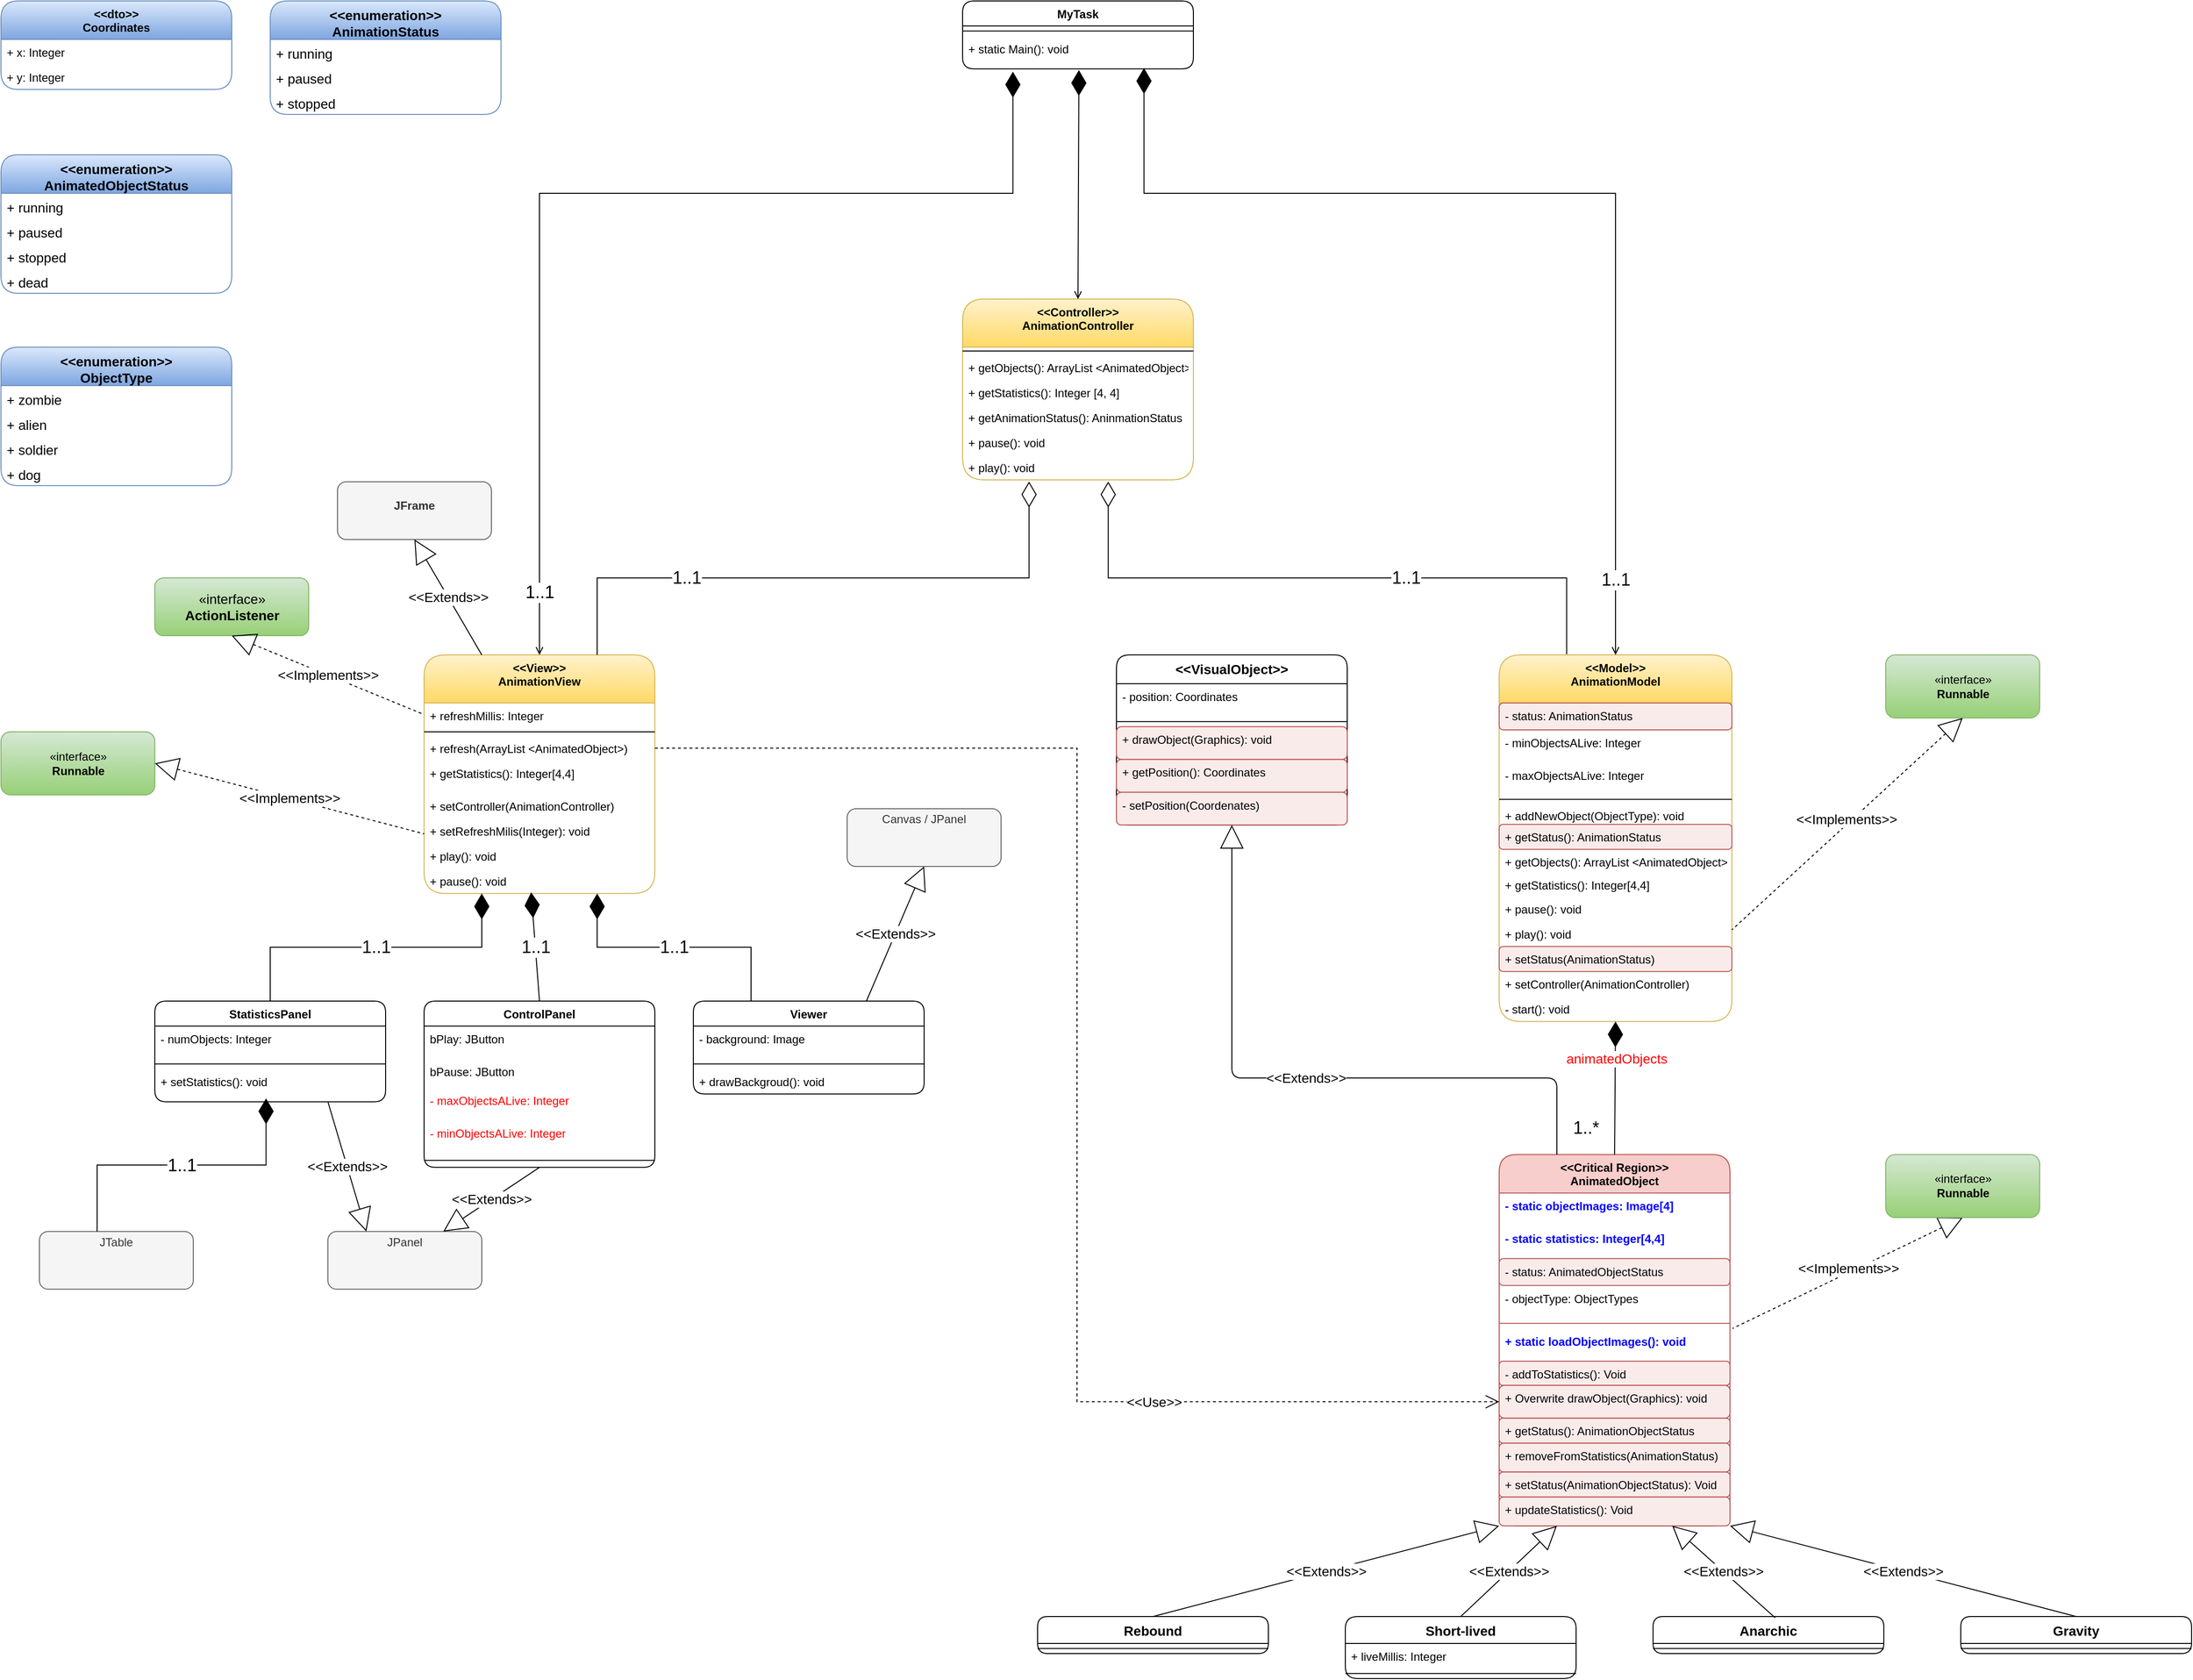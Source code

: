 <mxfile version="20.3.0" type="device"><diagram id="C5RBs43oDa-KdzZeNtuy" name="Page-1"><mxGraphModel dx="1554" dy="1025" grid="1" gridSize="10" guides="1" tooltips="1" connect="1" arrows="1" fold="1" page="0" pageScale="1" pageWidth="1169" pageHeight="827" background="none" math="0" shadow="0"><root><mxCell id="WIyWlLk6GJQsqaUBKTNV-0"/><mxCell id="WIyWlLk6GJQsqaUBKTNV-1" parent="WIyWlLk6GJQsqaUBKTNV-0"/><mxCell id="TBYGI81FPAL8ekolvUQb-0" value="&lt;&lt;View&gt;&gt;&#10;AnimationView" style="swimlane;fontStyle=1;align=center;verticalAlign=top;childLayout=stackLayout;horizontal=1;startSize=50;horizontalStack=0;resizeParent=1;resizeParentMax=0;resizeLast=0;collapsible=1;marginBottom=0;rounded=1;fillColor=#fff2cc;gradientColor=#ffd966;strokeColor=#d6b656;" parent="WIyWlLk6GJQsqaUBKTNV-1" vertex="1"><mxGeometry x="80" y="280" width="240" height="248.108" as="geometry"><mxRectangle x="80" y="280" width="130" height="50" as="alternateBounds"/></mxGeometry></mxCell><mxCell id="xg6dXheCV8di9xFkQ46K-97" value="+ refreshMillis: Integer" style="text;align=left;verticalAlign=top;spacingLeft=4;spacingRight=4;overflow=hidden;rotatable=0;points=[[0,0.5],[1,0.5]];portConstraint=eastwest;rounded=1;" parent="TBYGI81FPAL8ekolvUQb-0" vertex="1"><mxGeometry y="50" width="240" height="26" as="geometry"/></mxCell><mxCell id="TBYGI81FPAL8ekolvUQb-2" value="" style="line;strokeWidth=1;align=left;verticalAlign=middle;spacingTop=-1;spacingLeft=3;spacingRight=3;rotatable=0;labelPosition=right;points=[];portConstraint=eastwest;rounded=1;" parent="TBYGI81FPAL8ekolvUQb-0" vertex="1"><mxGeometry y="76" width="240" height="8" as="geometry"/></mxCell><mxCell id="TBYGI81FPAL8ekolvUQb-3" value="+ refresh(ArrayList &lt;AnimatedObject&gt;)" style="text;align=left;verticalAlign=top;spacingLeft=4;spacingRight=4;overflow=hidden;rotatable=0;points=[[0,0.5],[1,0.5]];portConstraint=eastwest;rounded=1;" parent="TBYGI81FPAL8ekolvUQb-0" vertex="1"><mxGeometry y="84" width="240" height="26" as="geometry"/></mxCell><mxCell id="KF8PF2Elynk4ec4pGokM-12" value="+ getStatistics(): Integer[4,4]" style="text;strokeColor=none;fillColor=none;align=left;verticalAlign=top;spacingLeft=4;spacingRight=4;overflow=hidden;rotatable=0;points=[[0,0.5],[1,0.5]];portConstraint=eastwest;rounded=1;" parent="TBYGI81FPAL8ekolvUQb-0" vertex="1"><mxGeometry y="110" width="240" height="34.108" as="geometry"/></mxCell><mxCell id="DkSP_zraow_0UBcoqIp1-0" value="+ setController(AnimationController)" style="text;align=left;verticalAlign=top;spacingLeft=4;spacingRight=4;overflow=hidden;rotatable=0;points=[[0,0.5],[1,0.5]];portConstraint=eastwest;rounded=1;" parent="TBYGI81FPAL8ekolvUQb-0" vertex="1"><mxGeometry y="144.108" width="240" height="26" as="geometry"/></mxCell><mxCell id="xg6dXheCV8di9xFkQ46K-135" value="+ setRefreshMilis(Integer): void" style="text;align=left;verticalAlign=top;spacingLeft=4;spacingRight=4;overflow=hidden;rotatable=0;points=[[0,0.5],[1,0.5]];portConstraint=eastwest;rounded=1;" parent="TBYGI81FPAL8ekolvUQb-0" vertex="1"><mxGeometry y="170.108" width="240" height="26" as="geometry"/></mxCell><mxCell id="xg6dXheCV8di9xFkQ46K-35" value="+ play(): void" style="text;align=left;verticalAlign=top;spacingLeft=4;spacingRight=4;overflow=hidden;rotatable=0;points=[[0,0.5],[1,0.5]];portConstraint=eastwest;rounded=1;" parent="TBYGI81FPAL8ekolvUQb-0" vertex="1"><mxGeometry y="196.108" width="240" height="26" as="geometry"/></mxCell><mxCell id="xg6dXheCV8di9xFkQ46K-34" value="+ pause(): void" style="text;align=left;verticalAlign=top;spacingLeft=4;spacingRight=4;overflow=hidden;rotatable=0;points=[[0,0.5],[1,0.5]];portConstraint=eastwest;rounded=1;" parent="TBYGI81FPAL8ekolvUQb-0" vertex="1"><mxGeometry y="222.108" width="240" height="26" as="geometry"/></mxCell><mxCell id="TBYGI81FPAL8ekolvUQb-4" value="&lt;&lt;Model&gt;&gt;&#10;AnimationModel" style="swimlane;fontStyle=1;align=center;verticalAlign=top;childLayout=stackLayout;horizontal=1;startSize=50;horizontalStack=0;resizeParent=1;resizeParentMax=0;resizeLast=0;collapsible=1;marginBottom=0;rounded=1;fillColor=#fff2cc;gradientColor=#ffd966;strokeColor=#d6b656;" parent="WIyWlLk6GJQsqaUBKTNV-1" vertex="1"><mxGeometry x="1198" y="280" width="242" height="381.215" as="geometry"><mxRectangle x="1198" y="280" width="128" height="50" as="alternateBounds"/></mxGeometry></mxCell><mxCell id="xg6dXheCV8di9xFkQ46K-12" value="- status: AnimationStatus" style="text;strokeColor=#b85450;fillColor=#FAEBEB;align=left;verticalAlign=top;spacingLeft=4;spacingRight=4;overflow=hidden;rotatable=0;points=[[0,0.5],[1,0.5]];portConstraint=eastwest;rounded=1;" parent="TBYGI81FPAL8ekolvUQb-4" vertex="1"><mxGeometry y="50" width="242" height="28" as="geometry"/></mxCell><mxCell id="RLhkwnvC34NCotyU4-IM-1" value="- minObjectsALive: Integer" style="text;strokeColor=none;fillColor=none;align=left;verticalAlign=top;spacingLeft=4;spacingRight=4;overflow=hidden;rotatable=0;points=[[0,0.5],[1,0.5]];portConstraint=eastwest;rounded=1;" parent="TBYGI81FPAL8ekolvUQb-4" vertex="1"><mxGeometry y="78" width="242" height="34.108" as="geometry"/></mxCell><mxCell id="RLhkwnvC34NCotyU4-IM-2" value="- maxObjectsALive: Integer" style="text;strokeColor=none;fillColor=none;align=left;verticalAlign=top;spacingLeft=4;spacingRight=4;overflow=hidden;rotatable=0;points=[[0,0.5],[1,0.5]];portConstraint=eastwest;rounded=1;" parent="TBYGI81FPAL8ekolvUQb-4" vertex="1"><mxGeometry y="112.108" width="242" height="34.108" as="geometry"/></mxCell><mxCell id="TBYGI81FPAL8ekolvUQb-6" value="" style="line;strokeWidth=1;align=left;verticalAlign=middle;spacingTop=-1;spacingLeft=3;spacingRight=3;rotatable=0;labelPosition=right;points=[];portConstraint=eastwest;rounded=1;" parent="TBYGI81FPAL8ekolvUQb-4" vertex="1"><mxGeometry y="146.215" width="242" height="8" as="geometry"/></mxCell><mxCell id="xg6dXheCV8di9xFkQ46K-152" value="+ addNewObject(ObjectType): void" style="text;strokeColor=none;fillColor=none;align=left;verticalAlign=top;spacingLeft=4;spacingRight=4;overflow=hidden;rotatable=0;points=[[0,0.5],[1,0.5]];portConstraint=eastwest;rounded=1;" parent="TBYGI81FPAL8ekolvUQb-4" vertex="1"><mxGeometry y="154.215" width="242" height="22" as="geometry"/></mxCell><mxCell id="xg6dXheCV8di9xFkQ46K-62" value="+ getStatus(): AnimationStatus" style="text;align=left;verticalAlign=top;spacingLeft=4;spacingRight=4;overflow=hidden;rotatable=0;points=[[0,0.5],[1,0.5]];portConstraint=eastwest;rounded=1;fillColor=#FAEBEB;strokeColor=#b85450;" parent="TBYGI81FPAL8ekolvUQb-4" vertex="1"><mxGeometry y="176.215" width="242" height="26" as="geometry"/></mxCell><mxCell id="xg6dXheCV8di9xFkQ46K-5" value="+ getObjects(): ArrayList &lt;AnimatedObject&gt;" style="text;align=left;verticalAlign=top;spacingLeft=4;spacingRight=4;overflow=hidden;rotatable=0;points=[[0,0.5],[1,0.5]];portConstraint=eastwest;rounded=1;" parent="TBYGI81FPAL8ekolvUQb-4" vertex="1"><mxGeometry y="202.215" width="242" height="24" as="geometry"/></mxCell><mxCell id="PwsueXVih4O6pAHLc2CG-0" value="+ getStatistics(): Integer[4,4]" style="text;align=left;verticalAlign=top;spacingLeft=4;spacingRight=4;overflow=hidden;rotatable=0;points=[[0,0.5],[1,0.5]];portConstraint=eastwest;rounded=1;" parent="TBYGI81FPAL8ekolvUQb-4" vertex="1"><mxGeometry y="226.215" width="242" height="25" as="geometry"/></mxCell><mxCell id="TBYGI81FPAL8ekolvUQb-7" value="+ pause(): void" style="text;align=left;verticalAlign=top;spacingLeft=4;spacingRight=4;overflow=hidden;rotatable=0;points=[[0,0.5],[1,0.5]];portConstraint=eastwest;rounded=1;" parent="TBYGI81FPAL8ekolvUQb-4" vertex="1"><mxGeometry y="251.215" width="242" height="26" as="geometry"/></mxCell><mxCell id="xg6dXheCV8di9xFkQ46K-61" value="+ play(): void" style="text;align=left;verticalAlign=top;spacingLeft=4;spacingRight=4;overflow=hidden;rotatable=0;points=[[0,0.5],[1,0.5]];portConstraint=eastwest;rounded=1;" parent="TBYGI81FPAL8ekolvUQb-4" vertex="1"><mxGeometry y="277.215" width="242" height="26" as="geometry"/></mxCell><mxCell id="DkSP_zraow_0UBcoqIp1-2" value="+ setStatus(AnimationStatus)" style="text;align=left;verticalAlign=top;spacingLeft=4;spacingRight=4;overflow=hidden;rotatable=0;points=[[0,0.5],[1,0.5]];portConstraint=eastwest;rounded=1;fillColor=#FAEBEB;strokeColor=#b85450;" parent="TBYGI81FPAL8ekolvUQb-4" vertex="1"><mxGeometry y="303.215" width="242" height="26" as="geometry"/></mxCell><mxCell id="DkSP_zraow_0UBcoqIp1-1" value="+ setController(AnimationController)" style="text;align=left;verticalAlign=top;spacingLeft=4;spacingRight=4;overflow=hidden;rotatable=0;points=[[0,0.5],[1,0.5]];portConstraint=eastwest;rounded=1;" parent="TBYGI81FPAL8ekolvUQb-4" vertex="1"><mxGeometry y="329.215" width="242" height="26" as="geometry"/></mxCell><mxCell id="xg6dXheCV8di9xFkQ46K-6" value="- start(): void" style="text;align=left;verticalAlign=top;spacingLeft=4;spacingRight=4;overflow=hidden;rotatable=0;points=[[0,0.5],[1,0.5]];portConstraint=eastwest;rounded=1;" parent="TBYGI81FPAL8ekolvUQb-4" vertex="1"><mxGeometry y="355.215" width="242" height="26" as="geometry"/></mxCell><mxCell id="TBYGI81FPAL8ekolvUQb-8" value="&lt;&lt;Controller&gt;&gt;&#10;AnimationController" style="swimlane;fontStyle=1;align=center;verticalAlign=top;childLayout=stackLayout;horizontal=1;startSize=50;horizontalStack=0;resizeParent=1;resizeParentMax=0;resizeLast=0;collapsible=1;marginBottom=0;rounded=1;fillColor=#fff2cc;gradientColor=#ffd966;strokeColor=#d6b656;" parent="WIyWlLk6GJQsqaUBKTNV-1" vertex="1"><mxGeometry x="640" y="-90" width="240" height="188" as="geometry"/></mxCell><mxCell id="TBYGI81FPAL8ekolvUQb-10" value="" style="line;strokeWidth=1;align=left;verticalAlign=middle;spacingTop=-1;spacingLeft=3;spacingRight=3;rotatable=0;labelPosition=right;points=[];portConstraint=eastwest;rounded=1;" parent="TBYGI81FPAL8ekolvUQb-8" vertex="1"><mxGeometry y="50" width="240" height="8" as="geometry"/></mxCell><mxCell id="xg6dXheCV8di9xFkQ46K-141" value="+ getObjects(): ArrayList &lt;AnimatedObject&gt;" style="text;align=left;verticalAlign=top;spacingLeft=4;spacingRight=4;overflow=hidden;rotatable=0;points=[[0,0.5],[1,0.5]];portConstraint=eastwest;rounded=1;" parent="TBYGI81FPAL8ekolvUQb-8" vertex="1"><mxGeometry y="58" width="240" height="26" as="geometry"/></mxCell><mxCell id="xg6dXheCV8di9xFkQ46K-143" value="+ getStatistics(): Integer [4, 4]" style="text;align=left;verticalAlign=top;spacingLeft=4;spacingRight=4;overflow=hidden;rotatable=0;points=[[0,0.5],[1,0.5]];portConstraint=eastwest;rounded=1;" parent="TBYGI81FPAL8ekolvUQb-8" vertex="1"><mxGeometry y="84" width="240" height="26" as="geometry"/></mxCell><mxCell id="xg6dXheCV8di9xFkQ46K-144" value="+ getAnimationStatus(): AninmationStatus" style="text;align=left;verticalAlign=top;spacingLeft=4;spacingRight=4;overflow=hidden;rotatable=0;points=[[0,0.5],[1,0.5]];portConstraint=eastwest;rounded=1;" parent="TBYGI81FPAL8ekolvUQb-8" vertex="1"><mxGeometry y="110" width="240" height="26" as="geometry"/></mxCell><mxCell id="TBYGI81FPAL8ekolvUQb-11" value="+ pause(): void" style="text;align=left;verticalAlign=top;spacingLeft=4;spacingRight=4;overflow=hidden;rotatable=0;points=[[0,0.5],[1,0.5]];portConstraint=eastwest;rounded=1;" parent="TBYGI81FPAL8ekolvUQb-8" vertex="1"><mxGeometry y="136" width="240" height="26" as="geometry"/></mxCell><mxCell id="xg6dXheCV8di9xFkQ46K-63" value="+ play(): void" style="text;align=left;verticalAlign=top;spacingLeft=4;spacingRight=4;overflow=hidden;rotatable=0;points=[[0,0.5],[1,0.5]];portConstraint=eastwest;rounded=1;" parent="TBYGI81FPAL8ekolvUQb-8" vertex="1"><mxGeometry y="162" width="240" height="26" as="geometry"/></mxCell><mxCell id="TBYGI81FPAL8ekolvUQb-16" value="&amp;lt;&amp;lt;Implements&amp;gt;&amp;gt;" style="rounded=1;orthogonalLoop=1;jettySize=auto;html=1;strokeWidth=1;startArrow=block;startFill=0;endArrow=none;endFill=0;startSize=22;endSize=18;dashed=1;exitX=0.5;exitY=1;exitDx=0;exitDy=0;fontSize=14;entryX=1.011;entryY=0.001;entryDx=0;entryDy=0;entryPerimeter=0;" parent="WIyWlLk6GJQsqaUBKTNV-1" source="TBYGI81FPAL8ekolvUQb-17" target="xg6dXheCV8di9xFkQ46K-130" edge="1"><mxGeometry x="-0.017" y="-4" relative="1" as="geometry"><mxPoint x="777" y="754" as="targetPoint"/><mxPoint x="997" y="64" as="sourcePoint"/><mxPoint as="offset"/></mxGeometry></mxCell><mxCell id="TBYGI81FPAL8ekolvUQb-17" value="«interface»&lt;br&gt;&lt;b&gt;Runnable&lt;/b&gt;" style="html=1;rounded=1;fillColor=#d5e8d4;strokeColor=#82b366;gradientColor=#97d077;" parent="WIyWlLk6GJQsqaUBKTNV-1" vertex="1"><mxGeometry x="1600" y="799.59" width="160" height="65.59" as="geometry"/></mxCell><mxCell id="smIL5jBDg6Rh2xBBt4vt-1" value="&lt;&lt;Critical Region&gt;&gt;&#10;AnimatedObject" style="swimlane;fontStyle=1;align=center;verticalAlign=top;childLayout=stackLayout;horizontal=1;startSize=40;horizontalStack=0;resizeParent=1;resizeParentMax=0;resizeLast=0;collapsible=1;marginBottom=0;rounded=1;fillColor=#F8CECC;strokeColor=#b85450;" parent="WIyWlLk6GJQsqaUBKTNV-1" vertex="1"><mxGeometry x="1198" y="799.59" width="240" height="386.112" as="geometry"><mxRectangle x="1198" y="799.59" width="148" height="41" as="alternateBounds"/></mxGeometry></mxCell><mxCell id="xg6dXheCV8di9xFkQ46K-47" value="- static objectImages: Image[4]" style="text;strokeColor=none;fillColor=none;align=left;verticalAlign=top;spacingLeft=4;spacingRight=4;overflow=hidden;rotatable=0;points=[[0,0.5],[1,0.5]];portConstraint=eastwest;rounded=1;fontColor=#0000FF;fontStyle=1" parent="smIL5jBDg6Rh2xBBt4vt-1" vertex="1"><mxGeometry y="40" width="240" height="34.108" as="geometry"/></mxCell><mxCell id="xg6dXheCV8di9xFkQ46K-142" value="- static statistics: Integer[4,4]" style="text;strokeColor=none;fillColor=none;align=left;verticalAlign=top;spacingLeft=4;spacingRight=4;overflow=hidden;rotatable=0;points=[[0,0.5],[1,0.5]];portConstraint=eastwest;rounded=1;fontColor=#0000FF;fontStyle=1" parent="smIL5jBDg6Rh2xBBt4vt-1" vertex="1"><mxGeometry y="74.108" width="240" height="34.108" as="geometry"/></mxCell><mxCell id="KF8PF2Elynk4ec4pGokM-1" value="- status: AnimatedObjectStatus" style="text;strokeColor=#b85450;fillColor=#FAEBEB;align=left;verticalAlign=top;spacingLeft=4;spacingRight=4;overflow=hidden;rotatable=0;points=[[0,0.5],[1,0.5]];portConstraint=eastwest;rounded=1;" parent="smIL5jBDg6Rh2xBBt4vt-1" vertex="1"><mxGeometry y="108.215" width="240" height="28" as="geometry"/></mxCell><mxCell id="xg6dXheCV8di9xFkQ46K-55" value="- objectType: ObjectTypes" style="text;strokeColor=none;fillColor=none;align=left;verticalAlign=top;spacingLeft=4;spacingRight=4;overflow=hidden;rotatable=0;points=[[0,0.5],[1,0.5]];portConstraint=eastwest;rounded=1;" parent="smIL5jBDg6Rh2xBBt4vt-1" vertex="1"><mxGeometry y="136.215" width="240" height="34.108" as="geometry"/></mxCell><mxCell id="smIL5jBDg6Rh2xBBt4vt-3" value="" style="line;strokeWidth=1;fillColor=none;align=left;verticalAlign=middle;spacingTop=-1;spacingLeft=3;spacingRight=3;rotatable=0;labelPosition=right;points=[];portConstraint=eastwest;strokeColor=inherit;rounded=1;" parent="smIL5jBDg6Rh2xBBt4vt-1" vertex="1"><mxGeometry y="170.323" width="240" height="10.495" as="geometry"/></mxCell><mxCell id="xg6dXheCV8di9xFkQ46K-130" value="+ static loadObjectImages(): void" style="text;strokeColor=none;fillColor=none;align=left;verticalAlign=top;spacingLeft=4;spacingRight=4;overflow=hidden;rotatable=0;points=[[0,0.5],[1,0.5]];portConstraint=eastwest;rounded=1;fontStyle=1;fontColor=#0000FF;" parent="smIL5jBDg6Rh2xBBt4vt-1" vertex="1"><mxGeometry y="180.817" width="240" height="34.108" as="geometry"/></mxCell><mxCell id="KF8PF2Elynk4ec4pGokM-2" value="- addToStatistics(): Void" style="text;align=left;verticalAlign=top;spacingLeft=4;spacingRight=4;overflow=hidden;rotatable=0;points=[[0,0.5],[1,0.5]];portConstraint=eastwest;rounded=1;fillColor=#FAEBEB;strokeColor=#b85450;" parent="smIL5jBDg6Rh2xBBt4vt-1" vertex="1"><mxGeometry y="214.925" width="240" height="25.08" as="geometry"/></mxCell><mxCell id="rNet8FXLyZlRMDrW9ZfX-1" value="+ Overwrite drawObject(Graphics): void" style="text;strokeColor=#b85450;fillColor=#FAEBEB;align=left;verticalAlign=top;spacingLeft=4;spacingRight=4;overflow=hidden;rotatable=0;points=[[0,0.5],[1,0.5]];portConstraint=eastwest;rounded=1;fontFamily=Helvetica;fontSize=12;" vertex="1" parent="smIL5jBDg6Rh2xBBt4vt-1"><mxGeometry y="240.005" width="240" height="34.108" as="geometry"/></mxCell><mxCell id="KF8PF2Elynk4ec4pGokM-14" value="+ getStatus(): AnimationObjectStatus" style="text;align=left;verticalAlign=top;spacingLeft=4;spacingRight=4;overflow=hidden;rotatable=0;points=[[0,0.5],[1,0.5]];portConstraint=eastwest;rounded=1;fillColor=#FAEBEB;strokeColor=#b85450;" parent="smIL5jBDg6Rh2xBBt4vt-1" vertex="1"><mxGeometry y="274.112" width="240" height="26" as="geometry"/></mxCell><mxCell id="KF8PF2Elynk4ec4pGokM-15" value="+ removeFromStatistics(AnimationStatus)" style="text;align=left;verticalAlign=top;spacingLeft=4;spacingRight=4;overflow=hidden;rotatable=0;points=[[0,0.5],[1,0.5]];portConstraint=eastwest;rounded=1;fillColor=#FAEBEB;strokeColor=#b85450;" parent="smIL5jBDg6Rh2xBBt4vt-1" vertex="1"><mxGeometry y="300.112" width="240" height="30" as="geometry"/></mxCell><mxCell id="KF8PF2Elynk4ec4pGokM-11" value="+ setStatus(AnimationObjectStatus): Void" style="text;align=left;verticalAlign=top;spacingLeft=4;spacingRight=4;overflow=hidden;rotatable=0;points=[[0,0.5],[1,0.5]];portConstraint=eastwest;rounded=1;fillColor=#FAEBEB;strokeColor=#b85450;" parent="smIL5jBDg6Rh2xBBt4vt-1" vertex="1"><mxGeometry y="330.112" width="240" height="26" as="geometry"/></mxCell><mxCell id="KF8PF2Elynk4ec4pGokM-16" value="+ updateStatistics(): Void" style="text;align=left;verticalAlign=top;spacingLeft=4;spacingRight=4;overflow=hidden;rotatable=0;points=[[0,0.5],[1,0.5]];portConstraint=eastwest;rounded=1;fillColor=#FAEBEB;strokeColor=#b85450;" parent="smIL5jBDg6Rh2xBBt4vt-1" vertex="1"><mxGeometry y="356.112" width="240" height="30" as="geometry"/></mxCell><mxCell id="smIL5jBDg6Rh2xBBt4vt-6" value="&lt;&lt;dto&gt;&gt;&#10;Coordinates" style="swimlane;fontStyle=1;align=center;verticalAlign=top;childLayout=stackLayout;horizontal=1;startSize=40;horizontalStack=0;resizeParent=1;resizeParentMax=0;resizeLast=0;collapsible=1;marginBottom=0;fillColor=#dae8fc;strokeColor=#6c8ebf;gradientColor=#7ea6e0;rounded=1;" parent="WIyWlLk6GJQsqaUBKTNV-1" vertex="1"><mxGeometry x="-360" y="-400.0" width="240" height="92" as="geometry"/></mxCell><mxCell id="smIL5jBDg6Rh2xBBt4vt-7" value="+ x: Integer" style="text;strokeColor=none;fillColor=none;align=left;verticalAlign=top;spacingLeft=4;spacingRight=4;overflow=hidden;rotatable=0;points=[[0,0.5],[1,0.5]];portConstraint=eastwest;" parent="smIL5jBDg6Rh2xBBt4vt-6" vertex="1"><mxGeometry y="40" width="240" height="26" as="geometry"/></mxCell><mxCell id="smIL5jBDg6Rh2xBBt4vt-8" value="+ y: Integer" style="text;strokeColor=none;fillColor=none;align=left;verticalAlign=top;spacingLeft=4;spacingRight=4;overflow=hidden;rotatable=0;points=[[0,0.5],[1,0.5]];portConstraint=eastwest;" parent="smIL5jBDg6Rh2xBBt4vt-6" vertex="1"><mxGeometry y="66" width="240" height="26" as="geometry"/></mxCell><mxCell id="smIL5jBDg6Rh2xBBt4vt-9" value="StatisticsPanel" style="swimlane;fontStyle=1;align=center;verticalAlign=top;childLayout=stackLayout;horizontal=1;startSize=26;horizontalStack=0;resizeParent=1;resizeParentMax=0;resizeLast=0;collapsible=1;marginBottom=0;rounded=1;" parent="WIyWlLk6GJQsqaUBKTNV-1" vertex="1"><mxGeometry x="-200" y="640" width="240" height="104.71" as="geometry"><mxRectangle x="-200" y="640" width="130" height="30" as="alternateBounds"/></mxGeometry></mxCell><mxCell id="smIL5jBDg6Rh2xBBt4vt-10" value="- numObjects: Integer" style="text;strokeColor=none;fillColor=none;align=left;verticalAlign=top;spacingLeft=4;spacingRight=4;overflow=hidden;rotatable=0;points=[[0,0.5],[1,0.5]];portConstraint=eastwest;rounded=1;" parent="smIL5jBDg6Rh2xBBt4vt-9" vertex="1"><mxGeometry y="26" width="240" height="34.108" as="geometry"/></mxCell><mxCell id="smIL5jBDg6Rh2xBBt4vt-11" value="" style="line;strokeWidth=1;fillColor=none;align=left;verticalAlign=middle;spacingTop=-1;spacingLeft=3;spacingRight=3;rotatable=0;labelPosition=right;points=[];portConstraint=eastwest;strokeColor=inherit;rounded=1;" parent="smIL5jBDg6Rh2xBBt4vt-9" vertex="1"><mxGeometry y="60.108" width="240" height="10.495" as="geometry"/></mxCell><mxCell id="smIL5jBDg6Rh2xBBt4vt-12" value="+ setStatistics(): void" style="text;strokeColor=none;fillColor=none;align=left;verticalAlign=top;spacingLeft=4;spacingRight=4;overflow=hidden;rotatable=0;points=[[0,0.5],[1,0.5]];portConstraint=eastwest;rounded=1;" parent="smIL5jBDg6Rh2xBBt4vt-9" vertex="1"><mxGeometry y="70.602" width="240" height="34.108" as="geometry"/></mxCell><mxCell id="smIL5jBDg6Rh2xBBt4vt-13" value="ControlPanel" style="swimlane;fontStyle=1;align=center;verticalAlign=top;childLayout=stackLayout;horizontal=1;startSize=26;horizontalStack=0;resizeParent=1;resizeParentMax=0;resizeLast=0;collapsible=1;marginBottom=0;rounded=1;" parent="WIyWlLk6GJQsqaUBKTNV-1" vertex="1"><mxGeometry x="80" y="640" width="240" height="172.923" as="geometry"/></mxCell><mxCell id="smIL5jBDg6Rh2xBBt4vt-14" value="bPlay: JButton" style="text;strokeColor=none;fillColor=none;align=left;verticalAlign=top;spacingLeft=4;spacingRight=4;overflow=hidden;rotatable=0;points=[[0,0.5],[1,0.5]];portConstraint=eastwest;rounded=1;" parent="smIL5jBDg6Rh2xBBt4vt-13" vertex="1"><mxGeometry y="26" width="240" height="34.108" as="geometry"/></mxCell><mxCell id="xg6dXheCV8di9xFkQ46K-53" value="bPause: JButton" style="text;strokeColor=none;fillColor=none;align=left;verticalAlign=top;spacingLeft=4;spacingRight=4;overflow=hidden;rotatable=0;points=[[0,0.5],[1,0.5]];portConstraint=eastwest;rounded=1;" parent="smIL5jBDg6Rh2xBBt4vt-13" vertex="1"><mxGeometry y="60.108" width="240" height="29.89" as="geometry"/></mxCell><mxCell id="RLhkwnvC34NCotyU4-IM-4" value="- maxObjectsALive: Integer" style="text;strokeColor=none;fillColor=none;align=left;verticalAlign=top;spacingLeft=4;spacingRight=4;overflow=hidden;rotatable=0;points=[[0,0.5],[1,0.5]];portConstraint=eastwest;rounded=1;fontColor=#FF0000;" parent="smIL5jBDg6Rh2xBBt4vt-13" vertex="1"><mxGeometry y="89.998" width="240" height="34.108" as="geometry"/></mxCell><mxCell id="RLhkwnvC34NCotyU4-IM-3" value="- minObjectsALive: Integer" style="text;strokeColor=none;fillColor=none;align=left;verticalAlign=top;spacingLeft=4;spacingRight=4;overflow=hidden;rotatable=0;points=[[0,0.5],[1,0.5]];portConstraint=eastwest;rounded=1;fontColor=#FF0000;" parent="smIL5jBDg6Rh2xBBt4vt-13" vertex="1"><mxGeometry y="124.105" width="240" height="34.108" as="geometry"/></mxCell><mxCell id="smIL5jBDg6Rh2xBBt4vt-15" value="" style="line;strokeWidth=1;fillColor=none;align=left;verticalAlign=middle;spacingTop=-1;spacingLeft=3;spacingRight=3;rotatable=0;labelPosition=right;points=[];portConstraint=eastwest;strokeColor=inherit;rounded=1;" parent="smIL5jBDg6Rh2xBBt4vt-13" vertex="1"><mxGeometry y="158.213" width="240" height="14.71" as="geometry"/></mxCell><mxCell id="smIL5jBDg6Rh2xBBt4vt-17" value="Viewer" style="swimlane;fontStyle=1;align=center;verticalAlign=top;childLayout=stackLayout;horizontal=1;startSize=26;horizontalStack=0;resizeParent=1;resizeParentMax=0;resizeLast=0;collapsible=1;marginBottom=0;rounded=1;" parent="WIyWlLk6GJQsqaUBKTNV-1" vertex="1"><mxGeometry x="360" y="640" width="240" height="96.602" as="geometry"/></mxCell><mxCell id="smIL5jBDg6Rh2xBBt4vt-18" value="- background: Image" style="text;strokeColor=none;fillColor=none;align=left;verticalAlign=top;spacingLeft=4;spacingRight=4;overflow=hidden;rotatable=0;points=[[0,0.5],[1,0.5]];portConstraint=eastwest;rounded=1;" parent="smIL5jBDg6Rh2xBBt4vt-17" vertex="1"><mxGeometry y="26" width="240" height="34.108" as="geometry"/></mxCell><mxCell id="smIL5jBDg6Rh2xBBt4vt-19" value="" style="line;strokeWidth=1;fillColor=none;align=left;verticalAlign=middle;spacingTop=-1;spacingLeft=3;spacingRight=3;rotatable=0;labelPosition=right;points=[];portConstraint=eastwest;strokeColor=inherit;rounded=1;" parent="smIL5jBDg6Rh2xBBt4vt-17" vertex="1"><mxGeometry y="60.108" width="240" height="10.495" as="geometry"/></mxCell><mxCell id="xg6dXheCV8di9xFkQ46K-136" value="+ drawBackgroud(): void" style="text;align=left;verticalAlign=top;spacingLeft=4;spacingRight=4;overflow=hidden;rotatable=0;points=[[0,0.5],[1,0.5]];portConstraint=eastwest;rounded=1;" parent="smIL5jBDg6Rh2xBBt4vt-17" vertex="1"><mxGeometry y="70.602" width="240" height="26" as="geometry"/></mxCell><mxCell id="smIL5jBDg6Rh2xBBt4vt-21" value="&lt;p style=&quot;margin:0px;margin-top:4px;text-align:center;&quot;&gt;&lt;br&gt;&lt;b&gt;JFrame&lt;/b&gt;&lt;/p&gt;" style="verticalAlign=top;align=left;overflow=fill;fontSize=12;fontFamily=Helvetica;html=1;rounded=1;fillColor=#f5f5f5;fontColor=#333333;strokeColor=#666666;" parent="WIyWlLk6GJQsqaUBKTNV-1" vertex="1"><mxGeometry x="-10" y="100" width="160" height="60" as="geometry"/></mxCell><mxCell id="smIL5jBDg6Rh2xBBt4vt-22" value="&lt;p style=&quot;margin:0px;margin-top:4px;text-align:center;&quot;&gt;Canvas / JPanel&lt;/p&gt;" style="verticalAlign=top;align=left;overflow=fill;fontSize=12;fontFamily=Helvetica;html=1;rounded=1;fillColor=#f5f5f5;fontColor=#333333;strokeColor=#666666;" parent="WIyWlLk6GJQsqaUBKTNV-1" vertex="1"><mxGeometry x="520" y="440" width="160" height="60" as="geometry"/></mxCell><mxCell id="smIL5jBDg6Rh2xBBt4vt-23" value="&amp;lt;&amp;lt;Extends&amp;gt;&amp;gt;" style="rounded=1;orthogonalLoop=1;jettySize=auto;html=1;strokeWidth=1;startArrow=block;startFill=0;endArrow=none;endFill=0;startSize=22;endSize=18;entryX=0.25;entryY=0;entryDx=0;entryDy=0;fontSize=14;exitX=0.5;exitY=1;exitDx=0;exitDy=0;" parent="WIyWlLk6GJQsqaUBKTNV-1" source="smIL5jBDg6Rh2xBBt4vt-21" target="TBYGI81FPAL8ekolvUQb-0" edge="1"><mxGeometry relative="1" as="geometry"><mxPoint x="-30" y="364.0" as="targetPoint"/><mxPoint x="-130" y="190" as="sourcePoint"/></mxGeometry></mxCell><mxCell id="smIL5jBDg6Rh2xBBt4vt-25" value="&amp;lt;&amp;lt;Extends&amp;gt;&amp;gt;" style="rounded=1;orthogonalLoop=1;jettySize=auto;html=1;strokeWidth=1;startArrow=block;startFill=0;endArrow=none;endFill=0;startSize=22;endSize=18;entryX=0.75;entryY=0;entryDx=0;entryDy=0;exitX=0.5;exitY=1;exitDx=0;exitDy=0;fontSize=14;" parent="WIyWlLk6GJQsqaUBKTNV-1" source="smIL5jBDg6Rh2xBBt4vt-22" target="smIL5jBDg6Rh2xBBt4vt-17" edge="1"><mxGeometry relative="1" as="geometry"><mxPoint x="340" y="344.0" as="targetPoint"/><mxPoint x="240" y="170" as="sourcePoint"/></mxGeometry></mxCell><mxCell id="smIL5jBDg6Rh2xBBt4vt-33" value="1..*" style="endArrow=diamondThin;endFill=1;endSize=24;html=1;rounded=0;exitX=0.5;exitY=0;exitDx=0;exitDy=0;fontSize=18;entryX=0.5;entryY=1;entryDx=0;entryDy=0;" parent="WIyWlLk6GJQsqaUBKTNV-1" source="smIL5jBDg6Rh2xBBt4vt-1" target="TBYGI81FPAL8ekolvUQb-4" edge="1"><mxGeometry x="-0.6" y="30" width="160" relative="1" as="geometry"><mxPoint x="687" y="504" as="sourcePoint"/><mxPoint x="895" y="615" as="targetPoint"/><mxPoint as="offset"/></mxGeometry></mxCell><mxCell id="smIL5jBDg6Rh2xBBt4vt-38" value="animatedObjects" style="edgeLabel;html=1;align=center;verticalAlign=middle;resizable=0;points=[];fontColor=#FF0000;fontSize=14;" parent="smIL5jBDg6Rh2xBBt4vt-33" vertex="1" connectable="0"><mxGeometry x="0.754" y="2" relative="1" as="geometry"><mxPoint x="3" y="22" as="offset"/></mxGeometry></mxCell><mxCell id="smIL5jBDg6Rh2xBBt4vt-34" value="1..1" style="endArrow=diamondThin;endFill=1;endSize=24;html=1;rounded=0;exitX=0.5;exitY=0;exitDx=0;exitDy=0;entryX=0.25;entryY=1;entryDx=0;entryDy=0;fontSize=18;edgeStyle=elbowEdgeStyle;elbow=vertical;" parent="WIyWlLk6GJQsqaUBKTNV-1" source="smIL5jBDg6Rh2xBBt4vt-9" target="TBYGI81FPAL8ekolvUQb-0" edge="1"><mxGeometry width="160" relative="1" as="geometry"><mxPoint x="370" y="380" as="sourcePoint"/><mxPoint x="530" y="380" as="targetPoint"/></mxGeometry></mxCell><mxCell id="smIL5jBDg6Rh2xBBt4vt-36" value="1..1" style="endArrow=diamondThin;endFill=1;endSize=24;html=1;rounded=0;exitX=0.5;exitY=0;exitDx=0;exitDy=0;fontSize=18;entryX=0.464;entryY=0.995;entryDx=0;entryDy=0;entryPerimeter=0;" parent="WIyWlLk6GJQsqaUBKTNV-1" source="smIL5jBDg6Rh2xBBt4vt-13" target="TBYGI81FPAL8ekolvUQb-0" edge="1"><mxGeometry width="160" relative="1" as="geometry"><mxPoint x="-70" y="530" as="sourcePoint"/><mxPoint x="200" y="440" as="targetPoint"/></mxGeometry></mxCell><mxCell id="smIL5jBDg6Rh2xBBt4vt-37" value="1..1" style="endArrow=diamondThin;endFill=1;endSize=24;html=1;rounded=0;exitX=0.25;exitY=0;exitDx=0;exitDy=0;entryX=0.75;entryY=1;entryDx=0;entryDy=0;fontSize=18;edgeStyle=elbowEdgeStyle;elbow=vertical;" parent="WIyWlLk6GJQsqaUBKTNV-1" source="smIL5jBDg6Rh2xBBt4vt-17" target="TBYGI81FPAL8ekolvUQb-0" edge="1"><mxGeometry width="160" relative="1" as="geometry"><mxPoint x="-70" y="530" as="sourcePoint"/><mxPoint x="148.64" y="388.388" as="targetPoint"/></mxGeometry></mxCell><mxCell id="smIL5jBDg6Rh2xBBt4vt-40" value="&lt;font style=&quot;font-size: 18px;&quot;&gt;1..1&lt;/font&gt;" style="endArrow=diamondThin;endFill=0;endSize=24;html=1;rounded=0;entryX=0.631;entryY=1.068;entryDx=0;entryDy=0;entryPerimeter=0;exitX=0.29;exitY=-0.002;exitDx=0;exitDy=0;exitPerimeter=0;edgeStyle=elbowEdgeStyle;elbow=vertical;" parent="WIyWlLk6GJQsqaUBKTNV-1" source="TBYGI81FPAL8ekolvUQb-4" target="xg6dXheCV8di9xFkQ46K-63" edge="1"><mxGeometry x="-0.251" width="160" relative="1" as="geometry"><mxPoint x="400" y="330" as="sourcePoint"/><mxPoint x="560" y="330" as="targetPoint"/><mxPoint as="offset"/><Array as="points"><mxPoint x="1030" y="200"/></Array></mxGeometry></mxCell><mxCell id="smIL5jBDg6Rh2xBBt4vt-41" value="&lt;font style=&quot;font-size: 18px;&quot;&gt;1..1&lt;/font&gt;" style="endArrow=diamondThin;endFill=0;endSize=24;html=1;rounded=0;exitX=0.75;exitY=0;exitDx=0;exitDy=0;edgeStyle=elbowEdgeStyle;elbow=vertical;fontSize=18;entryX=0.288;entryY=1.068;entryDx=0;entryDy=0;entryPerimeter=0;" parent="WIyWlLk6GJQsqaUBKTNV-1" source="TBYGI81FPAL8ekolvUQb-0" target="xg6dXheCV8di9xFkQ46K-63" edge="1"><mxGeometry x="-0.451" width="160" relative="1" as="geometry"><mxPoint x="400" y="330" as="sourcePoint"/><mxPoint x="494" y="130" as="targetPoint"/><mxPoint as="offset"/><Array as="points"><mxPoint x="490" y="200"/></Array></mxGeometry></mxCell><mxCell id="xg6dXheCV8di9xFkQ46K-13" value="MyTask" style="swimlane;fontStyle=1;align=center;verticalAlign=top;childLayout=stackLayout;horizontal=1;startSize=26;horizontalStack=0;resizeParent=1;resizeParentMax=0;resizeLast=0;collapsible=1;marginBottom=0;rounded=1;" parent="WIyWlLk6GJQsqaUBKTNV-1" vertex="1"><mxGeometry x="640" y="-400" width="240" height="70.602" as="geometry"/></mxCell><mxCell id="xg6dXheCV8di9xFkQ46K-15" value="" style="line;strokeWidth=1;fillColor=none;align=left;verticalAlign=middle;spacingTop=-1;spacingLeft=3;spacingRight=3;rotatable=0;labelPosition=right;points=[];portConstraint=eastwest;strokeColor=inherit;rounded=1;" parent="xg6dXheCV8di9xFkQ46K-13" vertex="1"><mxGeometry y="26" width="240" height="10.495" as="geometry"/></mxCell><mxCell id="xg6dXheCV8di9xFkQ46K-16" value="+ static Main(): void" style="text;strokeColor=none;fillColor=none;align=left;verticalAlign=top;spacingLeft=4;spacingRight=4;overflow=hidden;rotatable=0;points=[[0,0.5],[1,0.5]];portConstraint=eastwest;rounded=1;" parent="xg6dXheCV8di9xFkQ46K-13" vertex="1"><mxGeometry y="36.495" width="240" height="34.108" as="geometry"/></mxCell><mxCell id="xg6dXheCV8di9xFkQ46K-17" value="1..1" style="endArrow=diamondThin;endFill=1;endSize=24;html=1;rounded=0;elbow=vertical;entryX=0.218;entryY=1.085;entryDx=0;entryDy=0;entryPerimeter=0;exitX=0.5;exitY=0;exitDx=0;exitDy=0;edgeStyle=elbowEdgeStyle;startArrow=open;startFill=0;fontSize=18;" parent="WIyWlLk6GJQsqaUBKTNV-1" source="TBYGI81FPAL8ekolvUQb-0" target="xg6dXheCV8di9xFkQ46K-16" edge="1"><mxGeometry x="-0.882" width="160" relative="1" as="geometry"><mxPoint x="620" y="70" as="sourcePoint"/><mxPoint x="780" y="70" as="targetPoint"/><Array as="points"><mxPoint x="450" y="-200"/></Array><mxPoint as="offset"/></mxGeometry></mxCell><mxCell id="xg6dXheCV8di9xFkQ46K-18" value="" style="endArrow=diamondThin;endFill=1;endSize=24;html=1;rounded=0;elbow=vertical;exitX=0.5;exitY=0;exitDx=0;exitDy=0;entryX=0.504;entryY=1.036;entryDx=0;entryDy=0;entryPerimeter=0;startArrow=open;startFill=0;" parent="WIyWlLk6GJQsqaUBKTNV-1" source="TBYGI81FPAL8ekolvUQb-8" target="xg6dXheCV8di9xFkQ46K-16" edge="1"><mxGeometry width="160" relative="1" as="geometry"><mxPoint x="380" y="70" as="sourcePoint"/><mxPoint x="530" y="-310" as="targetPoint"/></mxGeometry></mxCell><mxCell id="xg6dXheCV8di9xFkQ46K-24" value="1..1" style="endArrow=diamondThin;endFill=1;endSize=24;html=1;rounded=0;elbow=vertical;entryX=0.786;entryY=0.976;entryDx=0;entryDy=0;entryPerimeter=0;exitX=0.5;exitY=0;exitDx=0;exitDy=0;edgeStyle=elbowEdgeStyle;startArrow=open;startFill=0;fontSize=18;" parent="WIyWlLk6GJQsqaUBKTNV-1" source="TBYGI81FPAL8ekolvUQb-4" target="xg6dXheCV8di9xFkQ46K-16" edge="1"><mxGeometry x="-0.857" width="160" relative="1" as="geometry"><mxPoint x="600" y="280" as="sourcePoint"/><mxPoint x="760" y="280" as="targetPoint"/><Array as="points"><mxPoint x="1070" y="-200"/></Array><mxPoint as="offset"/></mxGeometry></mxCell><mxCell id="xg6dXheCV8di9xFkQ46K-43" value="&lt;&lt;enumeration&gt;&gt;&#10;AnimatedObjectStatus" style="swimlane;fontStyle=1;align=center;verticalAlign=top;childLayout=stackLayout;horizontal=1;startSize=40;horizontalStack=0;resizeParent=1;resizeParentMax=0;resizeLast=0;collapsible=1;marginBottom=0;fillColor=#dae8fc;strokeColor=#6c8ebf;gradientColor=#7ea6e0;rounded=1;fontFamily=Helvetica;fontSize=14;fontColor=default;" parent="WIyWlLk6GJQsqaUBKTNV-1" vertex="1"><mxGeometry x="-360" y="-240" width="240" height="144" as="geometry"/></mxCell><mxCell id="xg6dXheCV8di9xFkQ46K-44" value="+ running" style="text;strokeColor=none;fillColor=none;align=left;verticalAlign=top;spacingLeft=4;spacingRight=4;overflow=hidden;rotatable=0;points=[[0,0.5],[1,0.5]];portConstraint=eastwest;fontFamily=Helvetica;fontSize=14;fontColor=default;" parent="xg6dXheCV8di9xFkQ46K-43" vertex="1"><mxGeometry y="40" width="240" height="26" as="geometry"/></mxCell><mxCell id="xg6dXheCV8di9xFkQ46K-45" value="+ paused" style="text;strokeColor=none;fillColor=none;align=left;verticalAlign=top;spacingLeft=4;spacingRight=4;overflow=hidden;rotatable=0;points=[[0,0.5],[1,0.5]];portConstraint=eastwest;fontFamily=Helvetica;fontSize=14;fontColor=default;" parent="xg6dXheCV8di9xFkQ46K-43" vertex="1"><mxGeometry y="66" width="240" height="26" as="geometry"/></mxCell><mxCell id="xg6dXheCV8di9xFkQ46K-46" value="+ stopped" style="text;strokeColor=none;fillColor=none;align=left;verticalAlign=top;spacingLeft=4;spacingRight=4;overflow=hidden;rotatable=0;points=[[0,0.5],[1,0.5]];portConstraint=eastwest;fontFamily=Helvetica;fontSize=14;fontColor=default;" parent="xg6dXheCV8di9xFkQ46K-43" vertex="1"><mxGeometry y="92" width="240" height="26" as="geometry"/></mxCell><mxCell id="xg6dXheCV8di9xFkQ46K-96" value="+ dead" style="text;strokeColor=none;fillColor=none;align=left;verticalAlign=top;spacingLeft=4;spacingRight=4;overflow=hidden;rotatable=0;points=[[0,0.5],[1,0.5]];portConstraint=eastwest;fontFamily=Helvetica;fontSize=14;fontColor=default;" parent="xg6dXheCV8di9xFkQ46K-43" vertex="1"><mxGeometry y="118" width="240" height="26" as="geometry"/></mxCell><mxCell id="xg6dXheCV8di9xFkQ46K-56" value="&lt;&lt;enumeration&gt;&gt;&#10;ObjectType" style="swimlane;fontStyle=1;align=center;verticalAlign=top;childLayout=stackLayout;horizontal=1;startSize=40;horizontalStack=0;resizeParent=1;resizeParentMax=0;resizeLast=0;collapsible=1;marginBottom=0;fillColor=#dae8fc;strokeColor=#6c8ebf;gradientColor=#7ea6e0;rounded=1;fontFamily=Helvetica;fontSize=14;fontColor=default;" parent="WIyWlLk6GJQsqaUBKTNV-1" vertex="1"><mxGeometry x="-360" y="-40" width="240" height="144" as="geometry"/></mxCell><mxCell id="xg6dXheCV8di9xFkQ46K-57" value="+ zombie" style="text;strokeColor=none;fillColor=none;align=left;verticalAlign=top;spacingLeft=4;spacingRight=4;overflow=hidden;rotatable=0;points=[[0,0.5],[1,0.5]];portConstraint=eastwest;fontFamily=Helvetica;fontSize=14;fontColor=default;" parent="xg6dXheCV8di9xFkQ46K-56" vertex="1"><mxGeometry y="40" width="240" height="26" as="geometry"/></mxCell><mxCell id="xg6dXheCV8di9xFkQ46K-58" value="+ alien" style="text;strokeColor=none;fillColor=none;align=left;verticalAlign=top;spacingLeft=4;spacingRight=4;overflow=hidden;rotatable=0;points=[[0,0.5],[1,0.5]];portConstraint=eastwest;fontFamily=Helvetica;fontSize=14;fontColor=default;" parent="xg6dXheCV8di9xFkQ46K-56" vertex="1"><mxGeometry y="66" width="240" height="26" as="geometry"/></mxCell><mxCell id="xg6dXheCV8di9xFkQ46K-59" value="+ soldier" style="text;strokeColor=none;fillColor=none;align=left;verticalAlign=top;spacingLeft=4;spacingRight=4;overflow=hidden;rotatable=0;points=[[0,0.5],[1,0.5]];portConstraint=eastwest;fontFamily=Helvetica;fontSize=14;fontColor=default;" parent="xg6dXheCV8di9xFkQ46K-56" vertex="1"><mxGeometry y="92" width="240" height="26" as="geometry"/></mxCell><mxCell id="xg6dXheCV8di9xFkQ46K-60" value="+ dog" style="text;strokeColor=none;fillColor=none;align=left;verticalAlign=top;spacingLeft=4;spacingRight=4;overflow=hidden;rotatable=0;points=[[0,0.5],[1,0.5]];portConstraint=eastwest;fontFamily=Helvetica;fontSize=14;fontColor=default;" parent="xg6dXheCV8di9xFkQ46K-56" vertex="1"><mxGeometry y="118" width="240" height="26" as="geometry"/></mxCell><mxCell id="xg6dXheCV8di9xFkQ46K-98" value="«interface»&lt;br&gt;&lt;b&gt;ActionListener&lt;/b&gt;" style="html=1;rounded=1;fillColor=#d5e8d4;strokeColor=#82b366;gradientColor=#97d077;fontFamily=Helvetica;fontSize=14;fontColor=default;" parent="WIyWlLk6GJQsqaUBKTNV-1" vertex="1"><mxGeometry x="-200.0" y="200" width="160" height="60" as="geometry"/></mxCell><mxCell id="xg6dXheCV8di9xFkQ46K-99" value="&amp;lt;&amp;lt;Implements&amp;gt;&amp;gt;" style="rounded=1;orthogonalLoop=1;jettySize=auto;html=1;exitX=0.5;exitY=1;exitDx=0;exitDy=0;strokeWidth=1;startArrow=block;startFill=0;endArrow=none;endFill=0;startSize=22;endSize=18;dashed=1;entryX=0;entryY=0.25;entryDx=0;entryDy=0;fontSize=14;labelBackgroundColor=default;strokeColor=default;fontFamily=Helvetica;fontColor=default;shape=connector;elbow=vertical;" parent="WIyWlLk6GJQsqaUBKTNV-1" source="xg6dXheCV8di9xFkQ46K-98" target="TBYGI81FPAL8ekolvUQb-0" edge="1"><mxGeometry relative="1" as="geometry"><mxPoint x="392.128" y="94.409" as="targetPoint"/><mxPoint x="260" as="sourcePoint"/></mxGeometry></mxCell><mxCell id="xg6dXheCV8di9xFkQ46K-104" value="Rebound" style="swimlane;fontStyle=1;align=center;verticalAlign=top;childLayout=stackLayout;horizontal=1;startSize=28;horizontalStack=0;resizeParent=1;resizeParentMax=0;resizeLast=0;collapsible=1;marginBottom=0;rounded=1;fontFamily=Helvetica;fontSize=14;fontColor=default;fillColor=#FFFFFF;" parent="WIyWlLk6GJQsqaUBKTNV-1" vertex="1"><mxGeometry x="718.0" y="1280" width="240" height="38.495" as="geometry"/></mxCell><mxCell id="xg6dXheCV8di9xFkQ46K-106" value="" style="line;strokeWidth=1;fillColor=none;align=left;verticalAlign=middle;spacingTop=-1;spacingLeft=3;spacingRight=3;rotatable=0;labelPosition=right;points=[];portConstraint=eastwest;strokeColor=inherit;rounded=1;fontFamily=Helvetica;fontSize=14;fontColor=default;" parent="xg6dXheCV8di9xFkQ46K-104" vertex="1"><mxGeometry y="28" width="240" height="10.495" as="geometry"/></mxCell><mxCell id="xg6dXheCV8di9xFkQ46K-108" value="Short-lived" style="swimlane;fontStyle=1;align=center;verticalAlign=top;childLayout=stackLayout;horizontal=1;startSize=28;horizontalStack=0;resizeParent=1;resizeParentMax=0;resizeLast=0;collapsible=1;marginBottom=0;rounded=1;fontFamily=Helvetica;fontSize=14;fontColor=default;fillColor=#FFFFFF;" parent="WIyWlLk6GJQsqaUBKTNV-1" vertex="1"><mxGeometry x="1038.0" y="1280" width="240" height="64.495" as="geometry"/></mxCell><mxCell id="xg6dXheCV8di9xFkQ46K-151" value="+ liveMillis: Integer" style="text;align=left;verticalAlign=top;spacingLeft=4;spacingRight=4;overflow=hidden;rotatable=0;points=[[0,0.5],[1,0.5]];portConstraint=eastwest;rounded=1;" parent="xg6dXheCV8di9xFkQ46K-108" vertex="1"><mxGeometry y="28" width="240" height="26" as="geometry"/></mxCell><mxCell id="xg6dXheCV8di9xFkQ46K-110" value="" style="line;strokeWidth=1;fillColor=none;align=left;verticalAlign=middle;spacingTop=-1;spacingLeft=3;spacingRight=3;rotatable=0;labelPosition=right;points=[];portConstraint=eastwest;strokeColor=inherit;rounded=1;fontFamily=Helvetica;fontSize=14;fontColor=default;" parent="xg6dXheCV8di9xFkQ46K-108" vertex="1"><mxGeometry y="54" width="240" height="10.495" as="geometry"/></mxCell><mxCell id="xg6dXheCV8di9xFkQ46K-112" value="Anarchic" style="swimlane;fontStyle=1;align=center;verticalAlign=top;childLayout=stackLayout;horizontal=1;startSize=28;horizontalStack=0;resizeParent=1;resizeParentMax=0;resizeLast=0;collapsible=1;marginBottom=0;rounded=1;fontFamily=Helvetica;fontSize=14;fontColor=default;fillColor=#FFFFFF;" parent="WIyWlLk6GJQsqaUBKTNV-1" vertex="1"><mxGeometry x="1358.0" y="1280" width="240" height="38.495" as="geometry"/></mxCell><mxCell id="xg6dXheCV8di9xFkQ46K-114" value="" style="line;strokeWidth=1;fillColor=none;align=left;verticalAlign=middle;spacingTop=-1;spacingLeft=3;spacingRight=3;rotatable=0;labelPosition=right;points=[];portConstraint=eastwest;strokeColor=inherit;rounded=1;fontFamily=Helvetica;fontSize=14;fontColor=default;" parent="xg6dXheCV8di9xFkQ46K-112" vertex="1"><mxGeometry y="28" width="240" height="10.495" as="geometry"/></mxCell><mxCell id="xg6dXheCV8di9xFkQ46K-116" value="Gravity" style="swimlane;fontStyle=1;align=center;verticalAlign=top;childLayout=stackLayout;horizontal=1;startSize=28;horizontalStack=0;resizeParent=1;resizeParentMax=0;resizeLast=0;collapsible=1;marginBottom=0;rounded=1;fontFamily=Helvetica;fontSize=14;fontColor=default;fillColor=#FFFFFF;" parent="WIyWlLk6GJQsqaUBKTNV-1" vertex="1"><mxGeometry x="1678.0" y="1280" width="240" height="38.495" as="geometry"/></mxCell><mxCell id="xg6dXheCV8di9xFkQ46K-118" value="" style="line;strokeWidth=1;fillColor=none;align=left;verticalAlign=middle;spacingTop=-1;spacingLeft=3;spacingRight=3;rotatable=0;labelPosition=right;points=[];portConstraint=eastwest;strokeColor=inherit;rounded=1;fontFamily=Helvetica;fontSize=14;fontColor=default;" parent="xg6dXheCV8di9xFkQ46K-116" vertex="1"><mxGeometry y="28" width="240" height="10.495" as="geometry"/></mxCell><mxCell id="xg6dXheCV8di9xFkQ46K-120" value="&amp;lt;&amp;lt;Extends&amp;gt;&amp;gt;" style="rounded=1;orthogonalLoop=1;jettySize=auto;html=1;strokeWidth=1;startArrow=block;startFill=0;endArrow=none;endFill=0;startSize=22;endSize=18;entryX=0.529;entryY=0.032;entryDx=0;entryDy=0;exitX=0.75;exitY=1;exitDx=0;exitDy=0;fontSize=14;labelBackgroundColor=default;strokeColor=default;fontFamily=Helvetica;fontColor=#000000;shape=connector;elbow=vertical;entryPerimeter=0;" parent="WIyWlLk6GJQsqaUBKTNV-1" source="smIL5jBDg6Rh2xBBt4vt-1" target="xg6dXheCV8di9xFkQ46K-112" edge="1"><mxGeometry relative="1" as="geometry"><mxPoint x="917" y="994" as="targetPoint"/><mxPoint x="1348.24" y="1122.229" as="sourcePoint"/></mxGeometry></mxCell><mxCell id="xg6dXheCV8di9xFkQ46K-121" value="&amp;lt;&amp;lt;Extends&amp;gt;&amp;gt;" style="rounded=1;orthogonalLoop=1;jettySize=auto;html=1;strokeWidth=1;startArrow=block;startFill=0;endArrow=none;endFill=0;startSize=22;endSize=18;entryX=0.5;entryY=0;entryDx=0;entryDy=0;fontSize=14;labelBackgroundColor=default;strokeColor=default;fontFamily=Helvetica;fontColor=#000000;shape=connector;elbow=vertical;exitX=1;exitY=1;exitDx=0;exitDy=0;" parent="WIyWlLk6GJQsqaUBKTNV-1" source="smIL5jBDg6Rh2xBBt4vt-1" target="xg6dXheCV8di9xFkQ46K-116" edge="1"><mxGeometry relative="1" as="geometry"><mxPoint x="1073.96" y="1077.415" as="targetPoint"/><mxPoint x="1413.28" y="1126.458" as="sourcePoint"/></mxGeometry></mxCell><mxCell id="xg6dXheCV8di9xFkQ46K-122" value="&amp;lt;&amp;lt;Extends&amp;gt;&amp;gt;" style="rounded=1;orthogonalLoop=1;jettySize=auto;html=1;strokeWidth=1;startArrow=block;startFill=0;endArrow=none;endFill=0;startSize=22;endSize=18;entryX=0.5;entryY=0;entryDx=0;entryDy=0;fontSize=14;labelBackgroundColor=default;strokeColor=default;fontFamily=Helvetica;fontColor=#000000;shape=connector;elbow=vertical;exitX=0.25;exitY=1;exitDx=0;exitDy=0;" parent="WIyWlLk6GJQsqaUBKTNV-1" source="smIL5jBDg6Rh2xBBt4vt-1" target="xg6dXheCV8di9xFkQ46K-108" edge="1"><mxGeometry relative="1" as="geometry"><mxPoint x="1083.96" y="1087.415" as="targetPoint"/><mxPoint x="1277.68" y="1128.811" as="sourcePoint"/></mxGeometry></mxCell><mxCell id="xg6dXheCV8di9xFkQ46K-123" value="&amp;lt;&amp;lt;Extends&amp;gt;&amp;gt;" style="rounded=1;orthogonalLoop=1;jettySize=auto;html=1;strokeWidth=1;startArrow=block;startFill=0;endArrow=none;endFill=0;startSize=22;endSize=18;entryX=0.5;entryY=0;entryDx=0;entryDy=0;fontSize=14;labelBackgroundColor=default;strokeColor=default;fontFamily=Helvetica;fontColor=#000000;shape=connector;elbow=vertical;exitX=0;exitY=1;exitDx=0;exitDy=0;" parent="WIyWlLk6GJQsqaUBKTNV-1" source="smIL5jBDg6Rh2xBBt4vt-1" target="xg6dXheCV8di9xFkQ46K-104" edge="1"><mxGeometry relative="1" as="geometry"><mxPoint x="690.0" y="1090" as="targetPoint"/><mxPoint x="1220.8" y="1124.582" as="sourcePoint"/></mxGeometry></mxCell><mxCell id="xg6dXheCV8di9xFkQ46K-124" value="«interface»&lt;br&gt;&lt;b&gt;Runnable&lt;/b&gt;" style="html=1;rounded=1;fillColor=#d5e8d4;strokeColor=#82b366;gradientColor=#97d077;" parent="WIyWlLk6GJQsqaUBKTNV-1" vertex="1"><mxGeometry x="-360" y="360" width="160" height="65.59" as="geometry"/></mxCell><mxCell id="xg6dXheCV8di9xFkQ46K-125" value="&amp;lt;&amp;lt;Implements&amp;gt;&amp;gt;" style="rounded=1;orthogonalLoop=1;jettySize=auto;html=1;exitX=1;exitY=0.5;exitDx=0;exitDy=0;strokeWidth=1;startArrow=block;startFill=0;endArrow=none;endFill=0;startSize=22;endSize=18;dashed=1;fontSize=14;labelBackgroundColor=default;strokeColor=default;fontFamily=Helvetica;fontColor=#000000;shape=connector;elbow=vertical;entryX=0;entryY=0.75;entryDx=0;entryDy=0;" parent="WIyWlLk6GJQsqaUBKTNV-1" source="xg6dXheCV8di9xFkQ46K-124" target="TBYGI81FPAL8ekolvUQb-0" edge="1"><mxGeometry relative="1" as="geometry"><mxPoint x="80" y="387" as="targetPoint"/><mxPoint x="260" y="300" as="sourcePoint"/></mxGeometry></mxCell><mxCell id="xg6dXheCV8di9xFkQ46K-139" value="&amp;lt;&amp;lt;Use&amp;gt;&amp;gt;" style="endArrow=open;endSize=12;dashed=1;html=1;rounded=0;labelBackgroundColor=default;strokeColor=default;fontFamily=Helvetica;fontSize=14;fontColor=#000000;shape=connector;exitX=1;exitY=0.5;exitDx=0;exitDy=0;entryX=0;entryY=0.5;entryDx=0;entryDy=0;edgeStyle=elbowEdgeStyle;" parent="WIyWlLk6GJQsqaUBKTNV-1" source="TBYGI81FPAL8ekolvUQb-3" target="rNet8FXLyZlRMDrW9ZfX-1" edge="1"><mxGeometry x="0.539" width="160" relative="1" as="geometry"><mxPoint x="190" y="650" as="sourcePoint"/><mxPoint x="1100" y="850" as="targetPoint"/><mxPoint as="offset"/></mxGeometry></mxCell><mxCell id="xg6dXheCV8di9xFkQ46K-149" value="«interface»&lt;br&gt;&lt;b&gt;Runnable&lt;/b&gt;" style="html=1;rounded=1;fillColor=#d5e8d4;strokeColor=#82b366;gradientColor=#97d077;" parent="WIyWlLk6GJQsqaUBKTNV-1" vertex="1"><mxGeometry x="1600" y="280" width="160" height="65.59" as="geometry"/></mxCell><mxCell id="xg6dXheCV8di9xFkQ46K-150" value="&amp;lt;&amp;lt;Implements&amp;gt;&amp;gt;" style="rounded=1;orthogonalLoop=1;jettySize=auto;html=1;strokeWidth=1;startArrow=block;startFill=0;endArrow=none;endFill=0;startSize=22;endSize=18;dashed=1;exitX=0.5;exitY=1;exitDx=0;exitDy=0;fontSize=14;entryX=1;entryY=0.75;entryDx=0;entryDy=0;" parent="WIyWlLk6GJQsqaUBKTNV-1" source="xg6dXheCV8di9xFkQ46K-149" target="TBYGI81FPAL8ekolvUQb-4" edge="1"><mxGeometry x="-0.017" y="-4" relative="1" as="geometry"><mxPoint x="970" y="264" as="targetPoint"/><mxPoint x="1150" y="193.193" as="sourcePoint"/><mxPoint as="offset"/></mxGeometry></mxCell><mxCell id="SPSGYe7KSDQebVvDZvH4-0" value="&lt;&lt;VisualObject&gt;&gt;" style="swimlane;fontStyle=1;align=center;verticalAlign=top;childLayout=stackLayout;horizontal=1;startSize=30;horizontalStack=0;resizeParent=1;resizeParentMax=0;resizeLast=0;collapsible=1;marginBottom=0;rounded=1;fontFamily=Helvetica;fontSize=14;gradientDirection=north;" parent="WIyWlLk6GJQsqaUBKTNV-1" vertex="1"><mxGeometry x="800" y="280" width="240" height="176.927" as="geometry"><mxRectangle x="800" y="720" width="200" height="46" as="alternateBounds"/></mxGeometry></mxCell><mxCell id="SPSGYe7KSDQebVvDZvH4-4" value="- position: Coordinates" style="text;align=left;verticalAlign=top;spacingLeft=4;spacingRight=4;overflow=hidden;rotatable=0;points=[[0,0.5],[1,0.5]];portConstraint=eastwest;rounded=1;" parent="SPSGYe7KSDQebVvDZvH4-0" vertex="1"><mxGeometry y="30" width="240" height="34.108" as="geometry"/></mxCell><mxCell id="SPSGYe7KSDQebVvDZvH4-2" value="" style="line;strokeWidth=1;fillColor=none;align=left;verticalAlign=middle;spacingTop=-1;spacingLeft=3;spacingRight=3;rotatable=0;labelPosition=right;points=[];portConstraint=eastwest;strokeColor=inherit;rounded=1;fontFamily=Helvetica;fontSize=14;fontColor=default;" parent="SPSGYe7KSDQebVvDZvH4-0" vertex="1"><mxGeometry y="64.108" width="240" height="10.495" as="geometry"/></mxCell><mxCell id="rNet8FXLyZlRMDrW9ZfX-2" value="+ drawObject(Graphics): void" style="text;strokeColor=#b85450;fillColor=#FAEBEB;align=left;verticalAlign=top;spacingLeft=4;spacingRight=4;overflow=hidden;rotatable=0;points=[[0,0.5],[1,0.5]];portConstraint=eastwest;rounded=1;fontFamily=Helvetica;fontSize=12;" vertex="1" parent="SPSGYe7KSDQebVvDZvH4-0"><mxGeometry y="74.602" width="240" height="34.108" as="geometry"/></mxCell><mxCell id="SPSGYe7KSDQebVvDZvH4-3" value="+ getPosition(): Coordinates" style="text;strokeColor=#b85450;fillColor=#FAEBEB;align=left;verticalAlign=top;spacingLeft=4;spacingRight=4;overflow=hidden;rotatable=0;points=[[0,0.5],[1,0.5]];portConstraint=eastwest;rounded=1;fontFamily=Helvetica;fontSize=12;" parent="SPSGYe7KSDQebVvDZvH4-0" vertex="1"><mxGeometry y="108.71" width="240" height="34.108" as="geometry"/></mxCell><mxCell id="xg6dXheCV8di9xFkQ46K-147" value="- setPosition(Coordenates)" style="text;strokeColor=#b85450;fillColor=#FAEBEB;align=left;verticalAlign=top;spacingLeft=4;spacingRight=4;overflow=hidden;rotatable=0;points=[[0,0.5],[1,0.5]];portConstraint=eastwest;rounded=1;" parent="SPSGYe7KSDQebVvDZvH4-0" vertex="1"><mxGeometry y="142.817" width="240" height="34.11" as="geometry"/></mxCell><mxCell id="TxdzbfoYvQaDsciy253t-0" value="&lt;p style=&quot;margin:0px;margin-top:4px;text-align:center;&quot;&gt;JPanel&lt;/p&gt;" style="verticalAlign=top;align=left;overflow=fill;fontSize=12;fontFamily=Helvetica;html=1;rounded=1;fillColor=#f5f5f5;fontColor=#333333;strokeColor=#666666;" parent="WIyWlLk6GJQsqaUBKTNV-1" vertex="1"><mxGeometry x="-20" y="879.59" width="160" height="60" as="geometry"/></mxCell><mxCell id="TxdzbfoYvQaDsciy253t-4" value="&amp;lt;&amp;lt;Extends&amp;gt;&amp;gt;" style="rounded=1;orthogonalLoop=1;jettySize=auto;html=1;strokeWidth=1;startArrow=block;startFill=0;endArrow=none;endFill=0;startSize=22;endSize=18;exitX=0.25;exitY=0;exitDx=0;exitDy=0;fontSize=14;entryX=0.75;entryY=1;entryDx=0;entryDy=0;" parent="WIyWlLk6GJQsqaUBKTNV-1" source="TxdzbfoYvQaDsciy253t-0" target="smIL5jBDg6Rh2xBBt4vt-9" edge="1"><mxGeometry relative="1" as="geometry"><mxPoint x="160" y="830" as="targetPoint"/><mxPoint x="200" y="730" as="sourcePoint"/></mxGeometry></mxCell><mxCell id="TxdzbfoYvQaDsciy253t-5" value="&amp;lt;&amp;lt;Extends&amp;gt;&amp;gt;" style="rounded=1;orthogonalLoop=1;jettySize=auto;html=1;strokeWidth=1;startArrow=block;startFill=0;endArrow=none;endFill=0;startSize=22;endSize=18;entryX=0.5;entryY=1;entryDx=0;entryDy=0;exitX=0.75;exitY=0;exitDx=0;exitDy=0;fontSize=14;" parent="WIyWlLk6GJQsqaUBKTNV-1" source="TxdzbfoYvQaDsciy253t-0" target="smIL5jBDg6Rh2xBBt4vt-13" edge="1"><mxGeometry relative="1" as="geometry"><mxPoint x="160" y="830" as="targetPoint"/><mxPoint x="200" y="730" as="sourcePoint"/></mxGeometry></mxCell><mxCell id="KF8PF2Elynk4ec4pGokM-3" value="&amp;lt;&amp;lt;Extends&amp;gt;&amp;gt;" style="rounded=1;orthogonalLoop=1;jettySize=auto;html=1;strokeWidth=1;startArrow=block;startFill=0;endArrow=none;endFill=0;startSize=22;endSize=18;entryX=0.25;entryY=0;entryDx=0;entryDy=0;fontSize=14;exitX=0.5;exitY=1;exitDx=0;exitDy=0;edgeStyle=elbowEdgeStyle;elbow=vertical;" parent="WIyWlLk6GJQsqaUBKTNV-1" source="SPSGYe7KSDQebVvDZvH4-0" target="smIL5jBDg6Rh2xBBt4vt-1" edge="1"><mxGeometry relative="1" as="geometry"><mxPoint x="940" y="880" as="targetPoint"/><mxPoint x="910" y="970" as="sourcePoint"/><Array as="points"><mxPoint x="1100" y="720"/></Array></mxGeometry></mxCell><mxCell id="KF8PF2Elynk4ec4pGokM-18" value="&lt;p style=&quot;margin:0px;margin-top:4px;text-align:center;&quot;&gt;JTable&lt;/p&gt;" style="verticalAlign=top;align=left;overflow=fill;fontSize=12;fontFamily=Helvetica;html=1;rounded=1;fillColor=#f5f5f5;fontColor=#333333;strokeColor=#666666;" parent="WIyWlLk6GJQsqaUBKTNV-1" vertex="1"><mxGeometry x="-320" y="879.59" width="160" height="60" as="geometry"/></mxCell><mxCell id="mQSze9IsNxsLcEa6Fs6U-1" value="&lt;&lt;enumeration&gt;&gt;&#10;AnimationStatus" style="swimlane;fontStyle=1;align=center;verticalAlign=top;childLayout=stackLayout;horizontal=1;startSize=40;horizontalStack=0;resizeParent=1;resizeParentMax=0;resizeLast=0;collapsible=1;marginBottom=0;fillColor=#dae8fc;strokeColor=#6c8ebf;gradientColor=#7ea6e0;rounded=1;fontFamily=Helvetica;fontSize=14;fontColor=default;" parent="WIyWlLk6GJQsqaUBKTNV-1" vertex="1"><mxGeometry x="-80" y="-400" width="240" height="118" as="geometry"/></mxCell><mxCell id="mQSze9IsNxsLcEa6Fs6U-2" value="+ running" style="text;strokeColor=none;fillColor=none;align=left;verticalAlign=top;spacingLeft=4;spacingRight=4;overflow=hidden;rotatable=0;points=[[0,0.5],[1,0.5]];portConstraint=eastwest;fontFamily=Helvetica;fontSize=14;fontColor=default;" parent="mQSze9IsNxsLcEa6Fs6U-1" vertex="1"><mxGeometry y="40" width="240" height="26" as="geometry"/></mxCell><mxCell id="mQSze9IsNxsLcEa6Fs6U-3" value="+ paused" style="text;strokeColor=none;fillColor=none;align=left;verticalAlign=top;spacingLeft=4;spacingRight=4;overflow=hidden;rotatable=0;points=[[0,0.5],[1,0.5]];portConstraint=eastwest;fontFamily=Helvetica;fontSize=14;fontColor=default;" parent="mQSze9IsNxsLcEa6Fs6U-1" vertex="1"><mxGeometry y="66" width="240" height="26" as="geometry"/></mxCell><mxCell id="mQSze9IsNxsLcEa6Fs6U-4" value="+ stopped" style="text;strokeColor=none;fillColor=none;align=left;verticalAlign=top;spacingLeft=4;spacingRight=4;overflow=hidden;rotatable=0;points=[[0,0.5],[1,0.5]];portConstraint=eastwest;fontFamily=Helvetica;fontSize=14;fontColor=default;" parent="mQSze9IsNxsLcEa6Fs6U-1" vertex="1"><mxGeometry y="92" width="240" height="26" as="geometry"/></mxCell><mxCell id="A0BqrwhuMQcMG9N4OcNC-0" value="1..1" style="endArrow=diamondThin;endFill=1;endSize=24;html=1;rounded=0;exitX=0.5;exitY=0;exitDx=0;exitDy=0;entryX=0.482;entryY=0.897;entryDx=0;entryDy=0;fontSize=18;edgeStyle=elbowEdgeStyle;elbow=vertical;entryPerimeter=0;" parent="WIyWlLk6GJQsqaUBKTNV-1" target="smIL5jBDg6Rh2xBBt4vt-12" edge="1"><mxGeometry width="160" relative="1" as="geometry"><mxPoint x="-260" y="879.59" as="sourcePoint"/><mxPoint x="-40" y="767.698" as="targetPoint"/></mxGeometry></mxCell></root></mxGraphModel></diagram></mxfile>